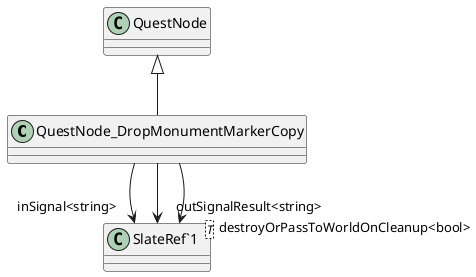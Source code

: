 @startuml
class QuestNode_DropMonumentMarkerCopy {
}
class "SlateRef`1"<T> {
}
QuestNode <|-- QuestNode_DropMonumentMarkerCopy
QuestNode_DropMonumentMarkerCopy --> "inSignal<string>" "SlateRef`1"
QuestNode_DropMonumentMarkerCopy --> "outSignalResult<string>" "SlateRef`1"
QuestNode_DropMonumentMarkerCopy --> "destroyOrPassToWorldOnCleanup<bool>" "SlateRef`1"
@enduml
